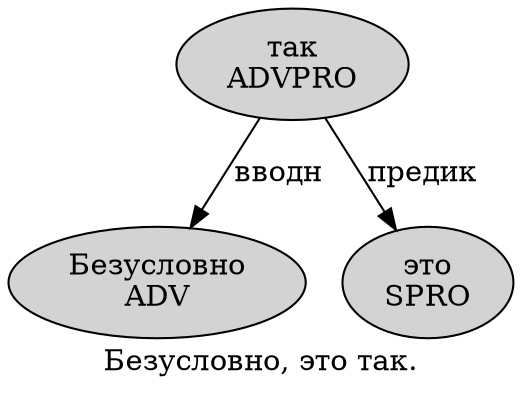 digraph SENTENCE_1738 {
	graph [label="Безусловно, это так."]
	node [style=filled]
		0 [label="Безусловно
ADV" color="" fillcolor=lightgray penwidth=1 shape=ellipse]
		2 [label="это
SPRO" color="" fillcolor=lightgray penwidth=1 shape=ellipse]
		3 [label="так
ADVPRO" color="" fillcolor=lightgray penwidth=1 shape=ellipse]
			3 -> 0 [label="вводн"]
			3 -> 2 [label="предик"]
}